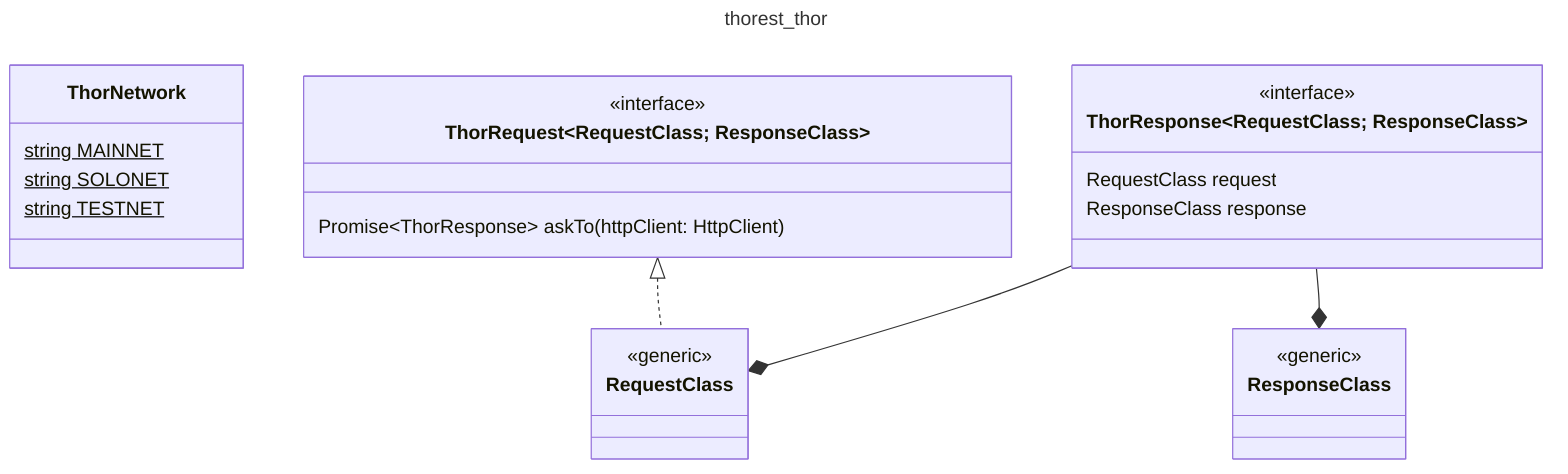 ---
title: thorest_thor
---
classDiagram
    class RequestClass {
        <<generic>>
    }
    class ResponseClass {
        <<generic>>
    }
    class ThorNetwork {
        string MAINNET$
        string SOLONET$
        string TESTNET$
    }
    class ThorRequest~RequestClass; ResponseClass~ {
        <<interface>>
        Promise~ThorResponse~ askTo(httpClient: HttpClient)
    }
    class ThorResponse~RequestClass; ResponseClass~ {
        <<interface>>
        RequestClass request
        ResponseClass response
    }
    class ThorResponse~RequestClass; ResponseClass~
    ThorRequest <|.. RequestClass
    ThorResponse --* RequestClass
    ThorResponse --* ResponseClass